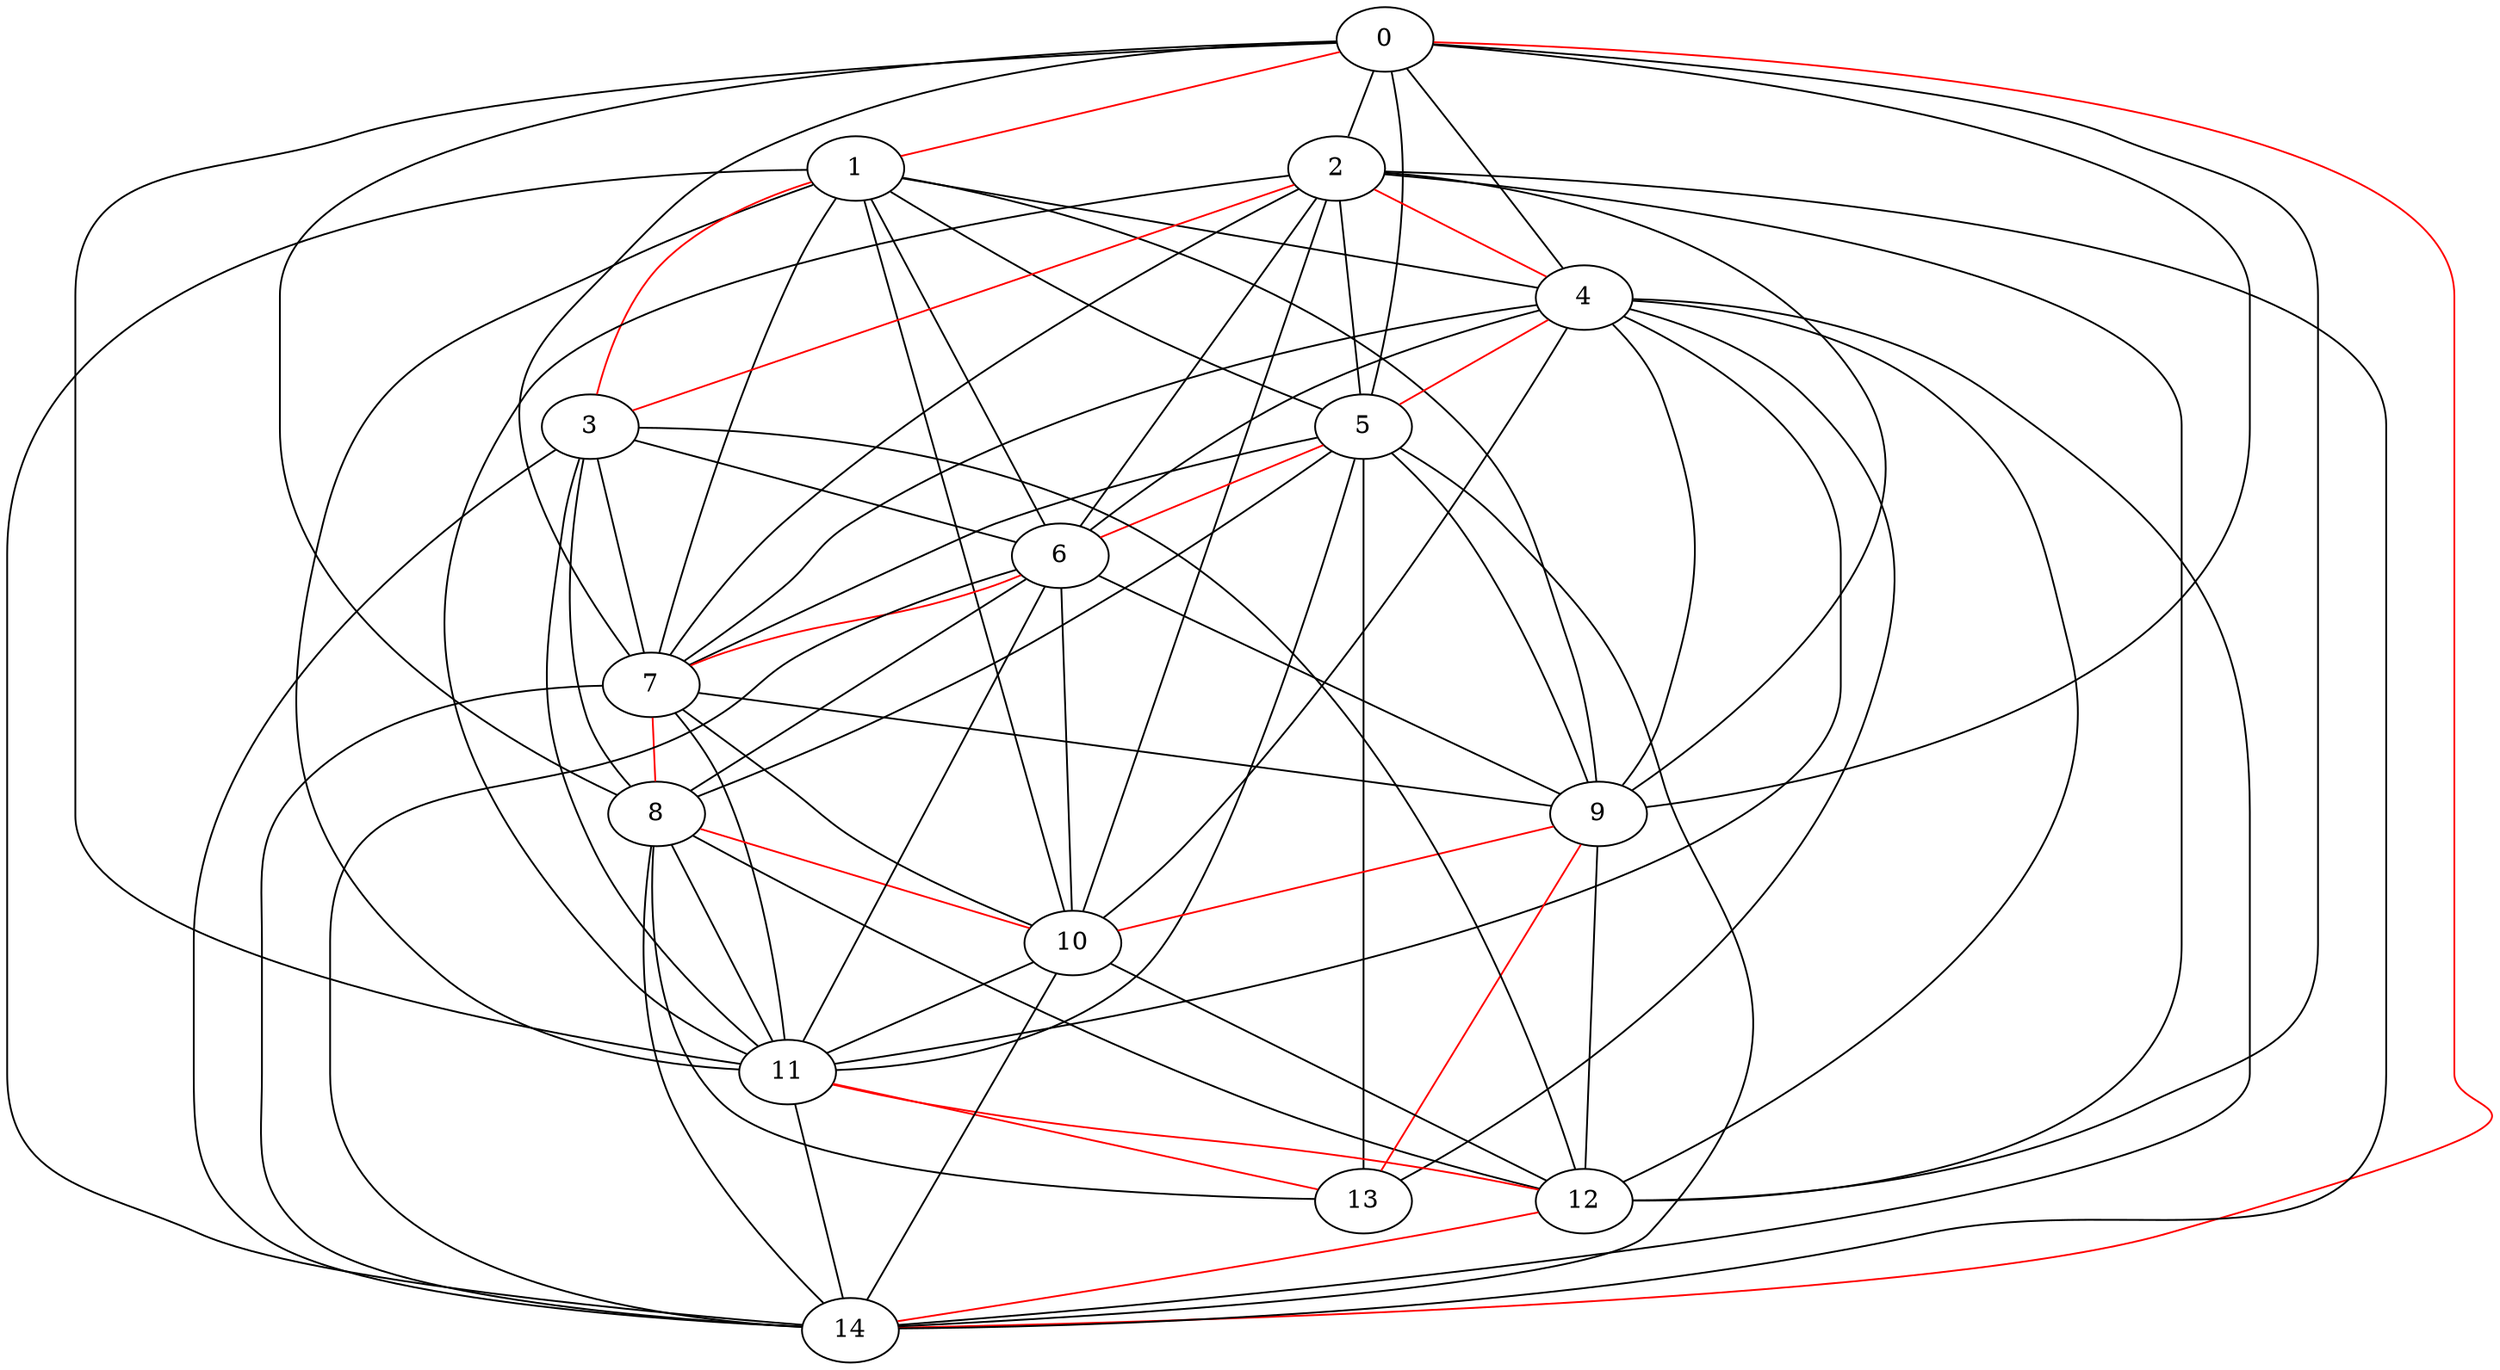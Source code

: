 graph ham_graph2{
	0 -- 1[color=red];
	0 -- 2;
	0 -- 4;
	0 -- 5;
	0 -- 7;
	0 -- 8;
	0 -- 9;
	0 -- 11;
	0 -- 12;
	0 -- 14[color=red];
	1 -- 3[color=red];
	1 -- 4;
	1 -- 5;
	1 -- 6;
	1 -- 7;
	1 -- 9;
	1 -- 10;
	1 -- 11;
	1 -- 14;
	2 -- 3[color=red];
	2 -- 4[color=red];
	2 -- 5;
	2 -- 6;
	2 -- 7;
	2 -- 9;
	2 -- 10;
	2 -- 11;
	2 -- 12;
	2 -- 14;
	3 -- 6;
	3 -- 7;
	3 -- 8;
	3 -- 11;
	3 -- 12;
	3 -- 14;
	4 -- 5[color=red];
	4 -- 6;
	4 -- 7;
	4 -- 9;
	4 -- 10;
	4 -- 11;
	4 -- 12;
	4 -- 13;
	4 -- 14;
	5 -- 6[color=red];
	5 -- 7;
	5 -- 8;
	5 -- 9;
	5 -- 11;
	5 -- 13;
	5 -- 14;
	6 -- 7[color=red];
	6 -- 8;
	6 -- 9;
	6 -- 10;
	6 -- 11;
	6 -- 14;
	7 -- 8[color=red];
	7 -- 9;
	7 -- 10;
	7 -- 11;
	7 -- 14;
	8 -- 10[color=red];
	8 -- 11;
	8 -- 12;
	8 -- 13;
	8 -- 14;
	9 -- 10[color=red];
	9 -- 12;
	9 -- 13[color=red];
	10 -- 11;
	10 -- 12;
	10 -- 14;
	11 -- 12[color=red];
	11 -- 13[color=red];
	11 -- 14;
	12 -- 14[color=red];
	13;
	14
}
